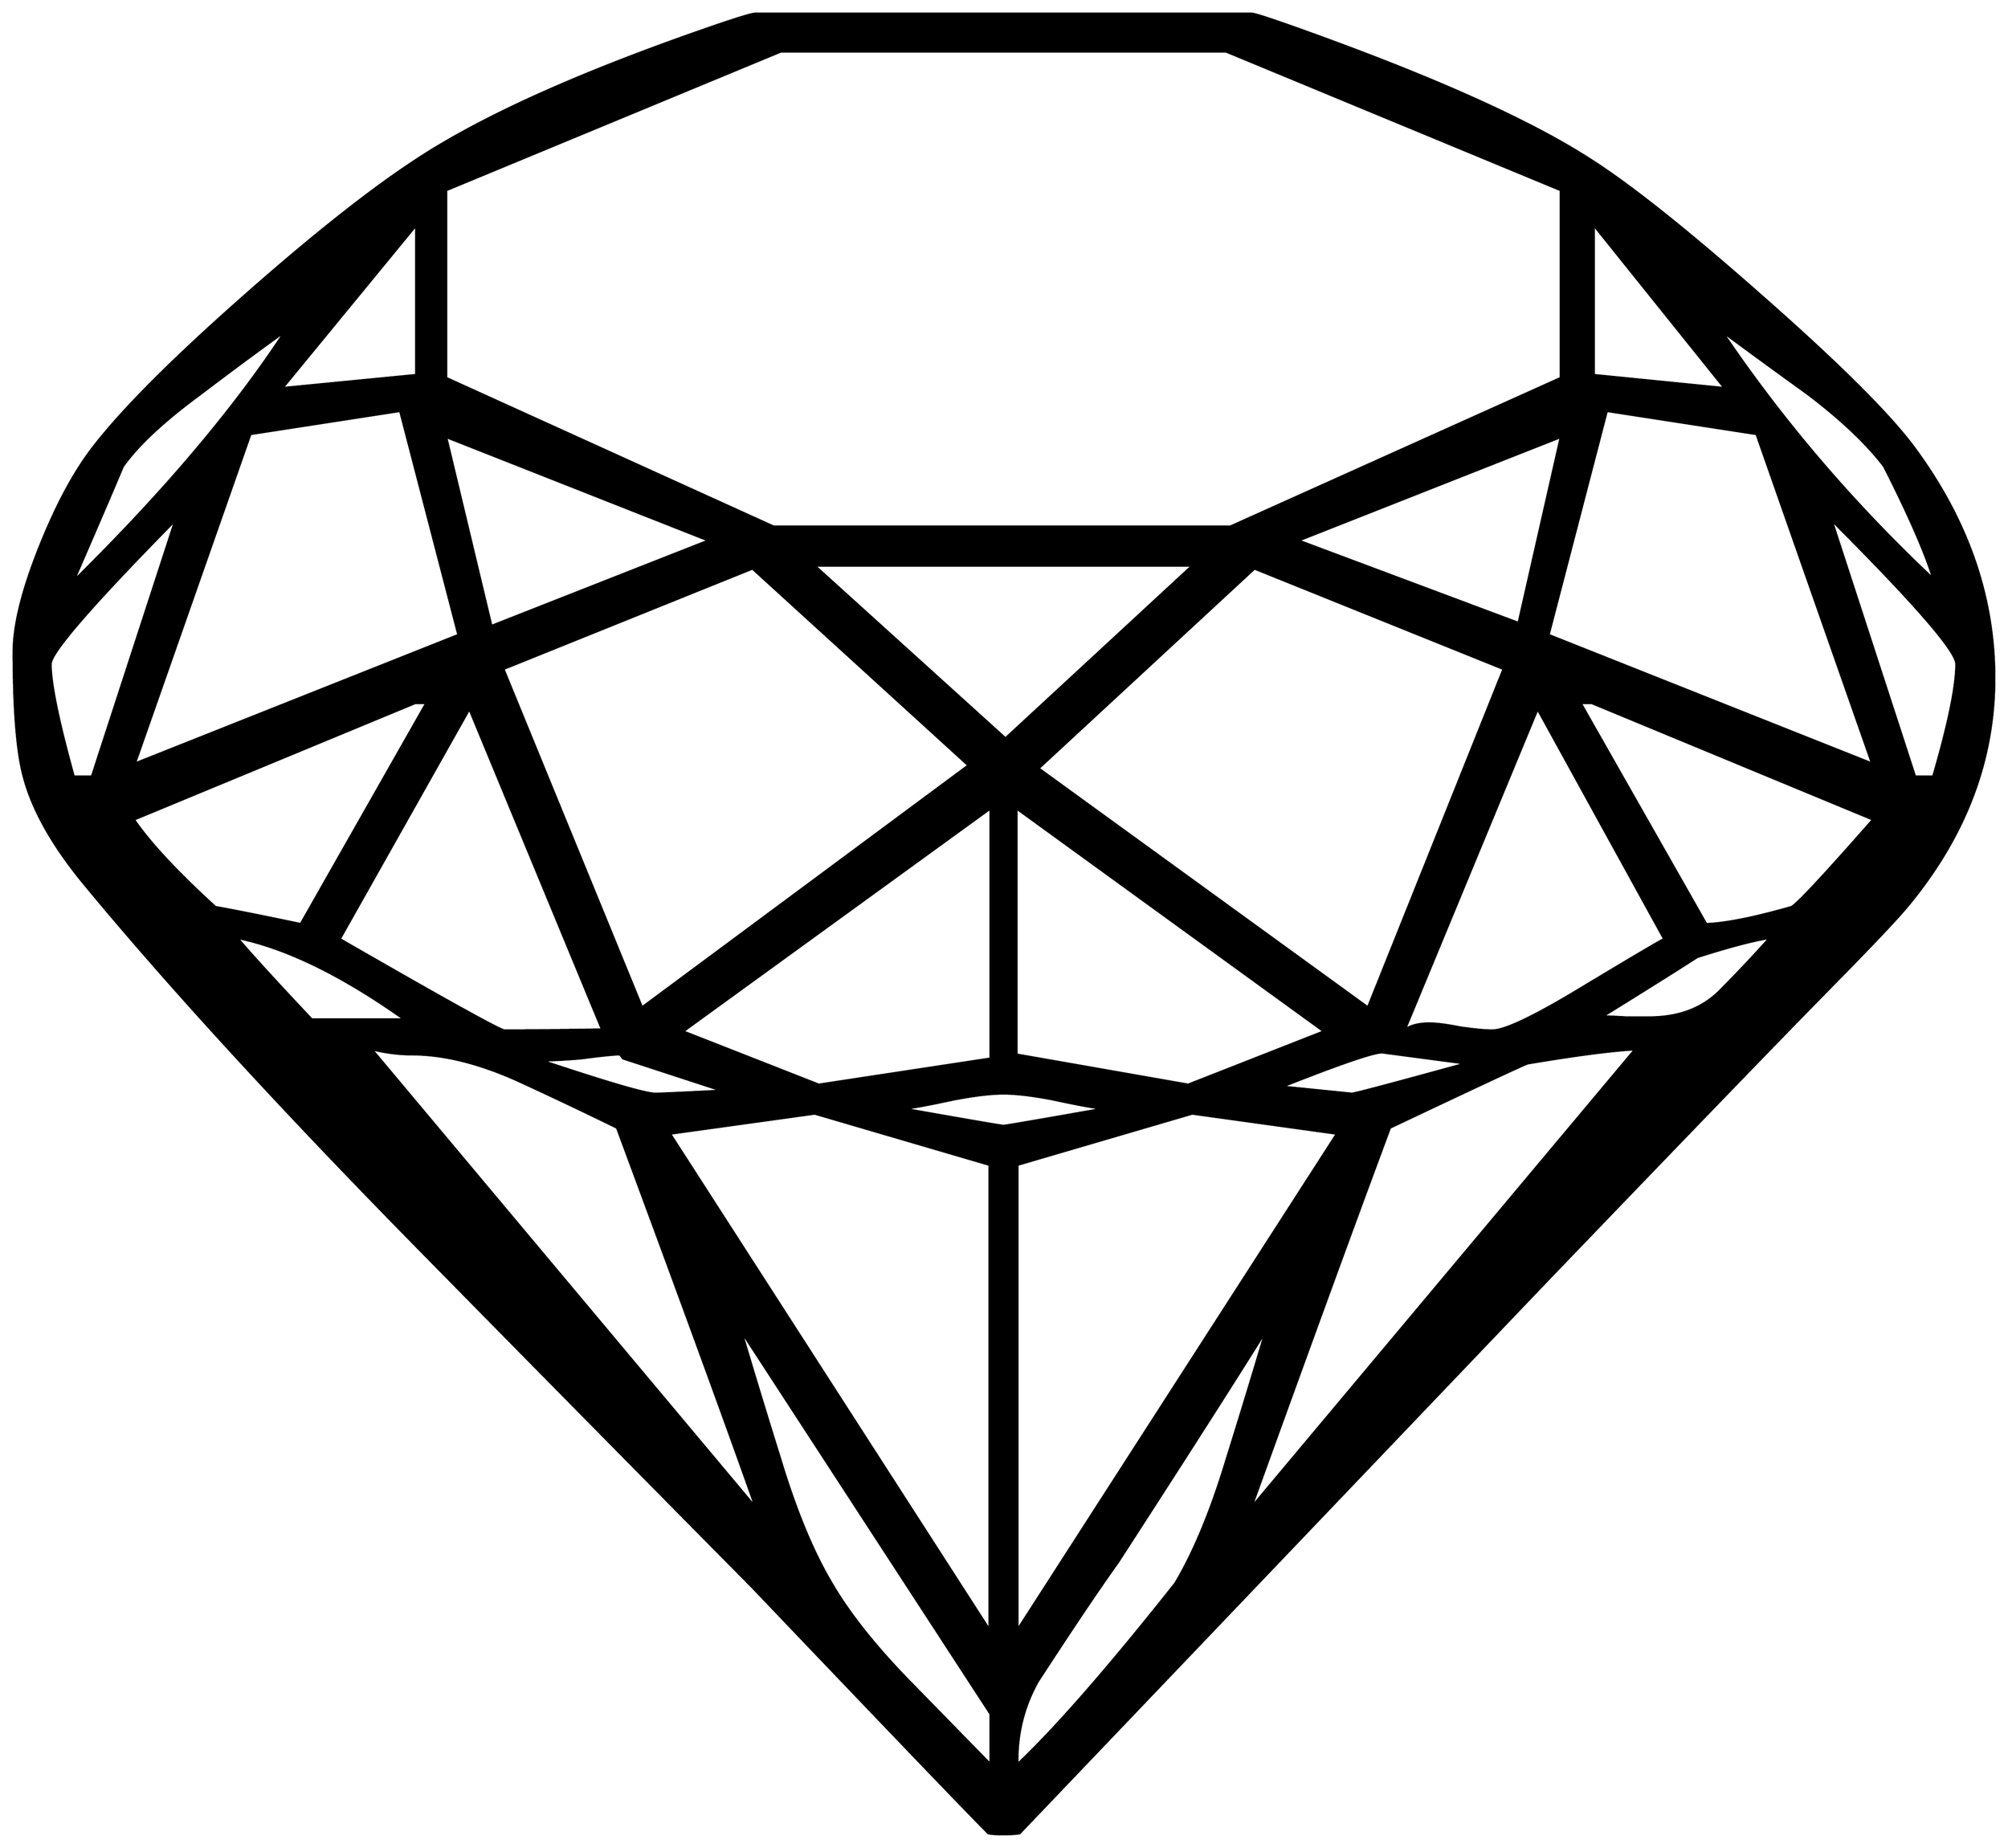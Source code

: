 


\begin{tikzpicture}[y=0.80pt, x=0.80pt, yscale=-1.0, xscale=1.0, inner sep=0pt, outer sep=0pt]
\begin{scope}[shift={(100.0,1701.0)},nonzero rule]
  \path[draw=.,fill=.,line width=1.600pt] (2055.0,-822.0) ..
    controls (2055.0,-739.333) and (2025.667,-663.0) ..
    (1967.0,-593.0) .. controls (1956.333,-580.333) and
    (1931.667,-554.333) .. (1893.0,-515.0) .. controls
    (1847.667,-469.0) and (1752.667,-370.667) .. (1608.0,-220.0) --
    (1084.0,329.0) .. controls (1079.333,329.667) and (1074.0,330.0)
    .. (1068.0,330.0) .. controls (1061.333,330.0) and
    (1056.333,329.667) .. (1053.0,329.0) .. controls (1033.0,309.0)
    and (954.667,227.333) .. (818.0,84.0) .. controls (704.667,-30.667)
    and (591.667,-145.333) .. (479.0,-260.0) .. controls
    (344.333,-397.333) and (235.667,-516.0) .. (153.0,-616.0) ..
    controls (121.0,-654.667) and (100.667,-690.667) .. (92.0,-724.0)
    .. controls (85.333,-748.667) and (82.0,-790.0) .. (82.0,-848.0)
    .. controls (82.0,-874.667) and (90.667,-909.667) ..
    (108.0,-953.0) .. controls (124.0,-993.0) and
    (141.0,-1025.0) .. (159.0,-1049.0) .. controls
    (187.667,-1087.0) and (238.667,-1138.333) .. (312.0,-1203.0) ..
    controls (380.667,-1263.667) and (438.0,-1309.0) ..
    (484.0,-1339.0) .. controls (550.0,-1382.333) and
    (649.0,-1426.667) .. (781.0,-1472.0) .. controls
    (804.333,-1480.0) and (817.667,-1484.0) .. (821.0,-1484.0) --
    (1315.0,-1484.0) .. controls (1317.667,-1484.0) and
    (1330.333,-1480.0) .. (1353.0,-1472.0) .. controls
    (1490.333,-1423.333) and (1590.0,-1379.0) .. (1652.0,-1339.0) ..
    controls (1692.0,-1313.667) and (1749.333,-1268.0) ..
    (1824.0,-1202.0) .. controls (1902.0,-1133.333) and
    (1953.0,-1082.333) .. (1977.0,-1049.0) .. controls
    (2029.0,-977.667) and (2055.0,-902.0) .. (2055.0,-822.0) --
    cycle(1994.0,-921.0) .. controls (1986.0,-947.0) and
    (1969.667,-984.333) .. (1945.0,-1033.0) .. controls
    (1927.667,-1055.667) and (1902.333,-1079.667) .. (1869.0,-1105.0) ..
    controls (1840.333,-1125.667) and (1812.0,-1146.333) ..
    (1784.0,-1167.0) .. controls (1843.333,-1079.0) and
    (1913.333,-997.0) .. (1994.0,-921.0) -- cycle(1786.0,-1111.0)
    -- (1656.0,-1273.0) -- (1656.0,-1124.0) -- (1786.0,-1111.0)
    -- cycle(2017.0,-836.0) .. controls (2017.0,-848.667) and
    (1975.667,-896.333) .. (1893.0,-979.0) -- (1976.0,-724.0) --
    (1994.0,-724.0) .. controls (2009.333,-776.667) and
    (2017.0,-814.0) .. (2017.0,-836.0) -- cycle(1933.0,-737.0)
    -- (1818.0,-1065.0) -- (1669.0,-1088.0) -- (1611.0,-865.0)
    -- (1933.0,-737.0) -- cycle(1934.0,-681.0) --
    (1654.0,-797.0) -- (1643.0,-797.0) -- (1768.0,-577.0) ..
    controls (1787.333,-577.667) and (1815.667,-583.333) ..
    (1853.0,-594.0) .. controls (1859.0,-597.333) and
    (1886.0,-626.333) .. (1934.0,-681.0) -- cycle(1623.0,-1062.0)
    -- (1362.0,-959.0) -- (1581.0,-877.0) -- (1623.0,-1062.0) --
    cycle(1623.0,-1121.0) -- (1623.0,-1308.0) --
    (1290.0,-1446.0) -- (846.0,-1446.0) -- (513.0,-1308.0) --
    (513.0,-1121.0) -- (839.0,-973.0) -- (1294.0,-973.0) --
    (1623.0,-1121.0) -- cycle(1831.0,-563.0) .. controls
    (1814.333,-560.333) and (1790.333,-554.0) .. (1759.0,-544.0) ..
    controls (1738.333,-530.667) and (1707.0,-511.0) ..
    (1665.0,-485.0) .. controls (1669.667,-485.0) and
    (1677.333,-484.667) .. (1688.0,-484.0) .. controls
    (1698.0,-484.0) and (1705.667,-484.0) .. (1711.0,-484.0) ..
    controls (1739.667,-484.0) and (1762.667,-492.333) ..
    (1780.0,-509.0) .. controls (1797.333,-526.333) and
    (1814.333,-544.333) .. (1831.0,-563.0) -- cycle(1726.0,-562.0)
    -- (1600.0,-791.0) -- (1468.0,-472.0) .. controls
    (1474.0,-476.0) and (1482.0,-478.0) .. (1492.0,-478.0) ..
    controls (1499.333,-478.0) and (1509.667,-476.667) ..
    (1523.0,-474.0) .. controls (1537.0,-472.0) and
    (1547.667,-471.0) .. (1555.0,-471.0) .. controls
    (1567.0,-471.0) and (1594.667,-484.0) .. (1638.0,-510.0) ..
    controls (1693.333,-543.333) and (1722.667,-560.667) ..
    (1726.0,-562.0) -- cycle(1566.0,-831.0) -- (1318.0,-931.0)
    -- (1103.0,-732.0) -- (1431.0,-494.0) -- (1566.0,-831.0) --
    cycle(1256.0,-934.0) -- (880.0,-934.0) -- (1070.0,-762.0) --
    (1256.0,-934.0) -- cycle(1528.0,-438.0) .. controls
    (1472.667,-445.333) and (1445.0,-449.0) .. (1445.0,-449.0) ..
    controls (1436.333,-449.0) and (1403.333,-437.667) ..
    (1346.0,-415.0) -- (1415.0,-408.0) .. controls
    (1417.667,-408.0) and (1455.333,-418.0) .. (1528.0,-438.0) --
    cycle(1387.0,-470.0) -- (1081.0,-692.0) -- (1081.0,-447.0)
    -- (1252.0,-417.0) -- (1387.0,-470.0) --
    cycle(1697.0,-452.0) .. controls (1673.0,-450.667) and
    (1637.333,-446.0) .. (1590.0,-438.0) .. controls
    (1587.333,-437.333) and (1541.667,-416.0) .. (1453.0,-374.0) ..
    controls (1421.667,-290.0) and (1375.667,-164.0) .. (1315.0,4.0)
    -- (1697.0,-452.0) -- cycle(774.0,-959.0) -- (513.0,-1062.0)
    -- (558.0,-874.0) -- (774.0,-959.0) -- cycle(483.0,-1124.0)
    -- (483.0,-1273.0) -- (350.0,-1111.0) -- (483.0,-1124.0) --
    cycle(1033.0,-735.0) -- (818.0,-931.0) -- (570.0,-831.0) --
    (708.0,-494.0) -- (1033.0,-735.0) -- cycle(1167.0,-393.0) ..
    controls (1159.0,-393.667) and (1142.667,-396.667) ..
    (1118.0,-402.0) .. controls (1097.333,-406.0) and
    (1080.667,-408.0) .. (1068.0,-408.0) .. controls
    (1055.333,-408.0) and (1038.667,-406.0) .. (1018.0,-402.0) ..
    controls (993.333,-396.667) and (977.0,-393.667) .. (969.0,-393.0)
    .. controls (1033.0,-381.667) and (1066.0,-376.0) ..
    (1068.0,-376.0) .. controls (1070.0,-376.0) and
    (1103.0,-381.667) .. (1167.0,-393.0) -- cycle(1055.0,-443.0)
    -- (1055.0,-692.0) -- (749.0,-470.0) -- (884.0,-417.0) --
    (1055.0,-443.0) -- cycle(1400.0,-368.0) -- (1256.0,-388.0)
    -- (1082.0,-337.0) -- (1082.0,126.0) -- (1400.0,-368.0) --
    cycle(352.0,-1167.0) .. controls (323.333,-1146.333) and
    (295.0,-1125.333) .. (267.0,-1104.0) .. controls
    (231.667,-1078.0) and (206.333,-1054.333) .. (191.0,-1033.0) ..
    controls (180.333,-1007.667) and (164.0,-969.667) ..
    (142.0,-919.0) .. controls (231.333,-1007.0) and
    (301.333,-1089.667) .. (352.0,-1167.0) -- cycle(525.0,-865.0) --
    (467.0,-1088.0) -- (318.0,-1065.0) -- (203.0,-737.0) --
    (525.0,-865.0) -- cycle(668.0,-472.0) -- (536.0,-791.0) --
    (407.0,-562.0) .. controls (512.333,-501.333) and (567.0,-471.0)
    .. (571.0,-471.0) .. controls (593.0,-471.0) and
    (625.333,-471.333) .. (668.0,-472.0) -- cycle(1329.0,-171.0) ..
    controls (1297.0,-119.667) and (1248.0,-43.0) .. (1182.0,59.0)
    .. controls (1163.333,85.0) and (1136.667,124.667) ..
    (1102.0,178.0) .. controls (1088.0,203.333) and (1081.333,230.667)
    .. (1082.0,260.0) .. controls (1120.667,223.333) and
    (1173.0,163.333) .. (1239.0,80.0) .. controls (1257.667,48.667)
    and (1274.667,7.667) .. (1290.0,-43.0) .. controls
    (1303.333,-85.667) and (1316.333,-128.333) .. (1329.0,-171.0) --
    cycle(787.0,-411.0) -- (689.0,-443.0) -- (686.0,-447.0) ..
    controls (680.0,-447.0) and (667.0,-445.667) .. (647.0,-443.0)
    .. controls (631.0,-441.667) and (618.0,-441.0) ..
    (608.0,-441.0) .. controls (674.0,-419.0) and (711.667,-408.0)
    .. (721.0,-408.0) .. controls (727.0,-408.0) and
    (749.0,-409.0) .. (787.0,-411.0) -- cycle(493.0,-797.0) --
    (482.0,-797.0) -- (202.0,-681.0) .. controls (218.0,-657.667)
    and (245.0,-628.667) .. (283.0,-594.0) .. controls
    (301.667,-590.667) and (330.0,-585.0) .. (368.0,-577.0) --
    (493.0,-797.0) -- cycle(243.0,-979.0) .. controls
    (160.333,-895.0) and (119.0,-847.333) .. (119.0,-836.0) ..
    controls (119.0,-816.667) and (126.667,-779.333) .. (142.0,-724.0)
    -- (160.0,-724.0) -- (243.0,-979.0) -- cycle(1054.0,126.0)
    -- (1054.0,-337.0) -- (880.0,-388.0) -- (736.0,-368.0) --
    (1054.0,126.0) -- cycle(471.0,-482.0) .. controls
    (409.0,-526.0) and (353.667,-553.0) .. (305.0,-563.0) ..
    controls (321.0,-544.333) and (345.667,-517.333) .. (379.0,-482.0)
    -- (471.0,-482.0) -- cycle(1055.0,260.0) -- (1055.0,210.0)
    -- (807.0,-171.0) .. controls (819.667,-128.333) and
    (832.667,-85.667) .. (846.0,-43.0) .. controls (861.333,7.667) and
    (878.333,48.667) .. (897.0,80.0) .. controls (913.667,108.667) and
    (938.333,140.0) .. (971.0,174.0) .. controls (999.0,202.667) and
    (1027.0,231.333) .. (1055.0,260.0) -- cycle(821.0,4.0) ..
    controls (793.0,-75.333) and (747.0,-201.333) .. (683.0,-374.0)
    .. controls (650.333,-390.0) and (617.333,-405.667) ..
    (584.0,-421.0) .. controls (545.333,-438.333) and (510.333,-447.0)
    .. (479.0,-447.0) .. controls (466.333,-447.0) and
    (453.0,-448.667) .. (439.0,-452.0) -- (821.0,4.0) -- cycle;
\end{scope}

\end{tikzpicture}

